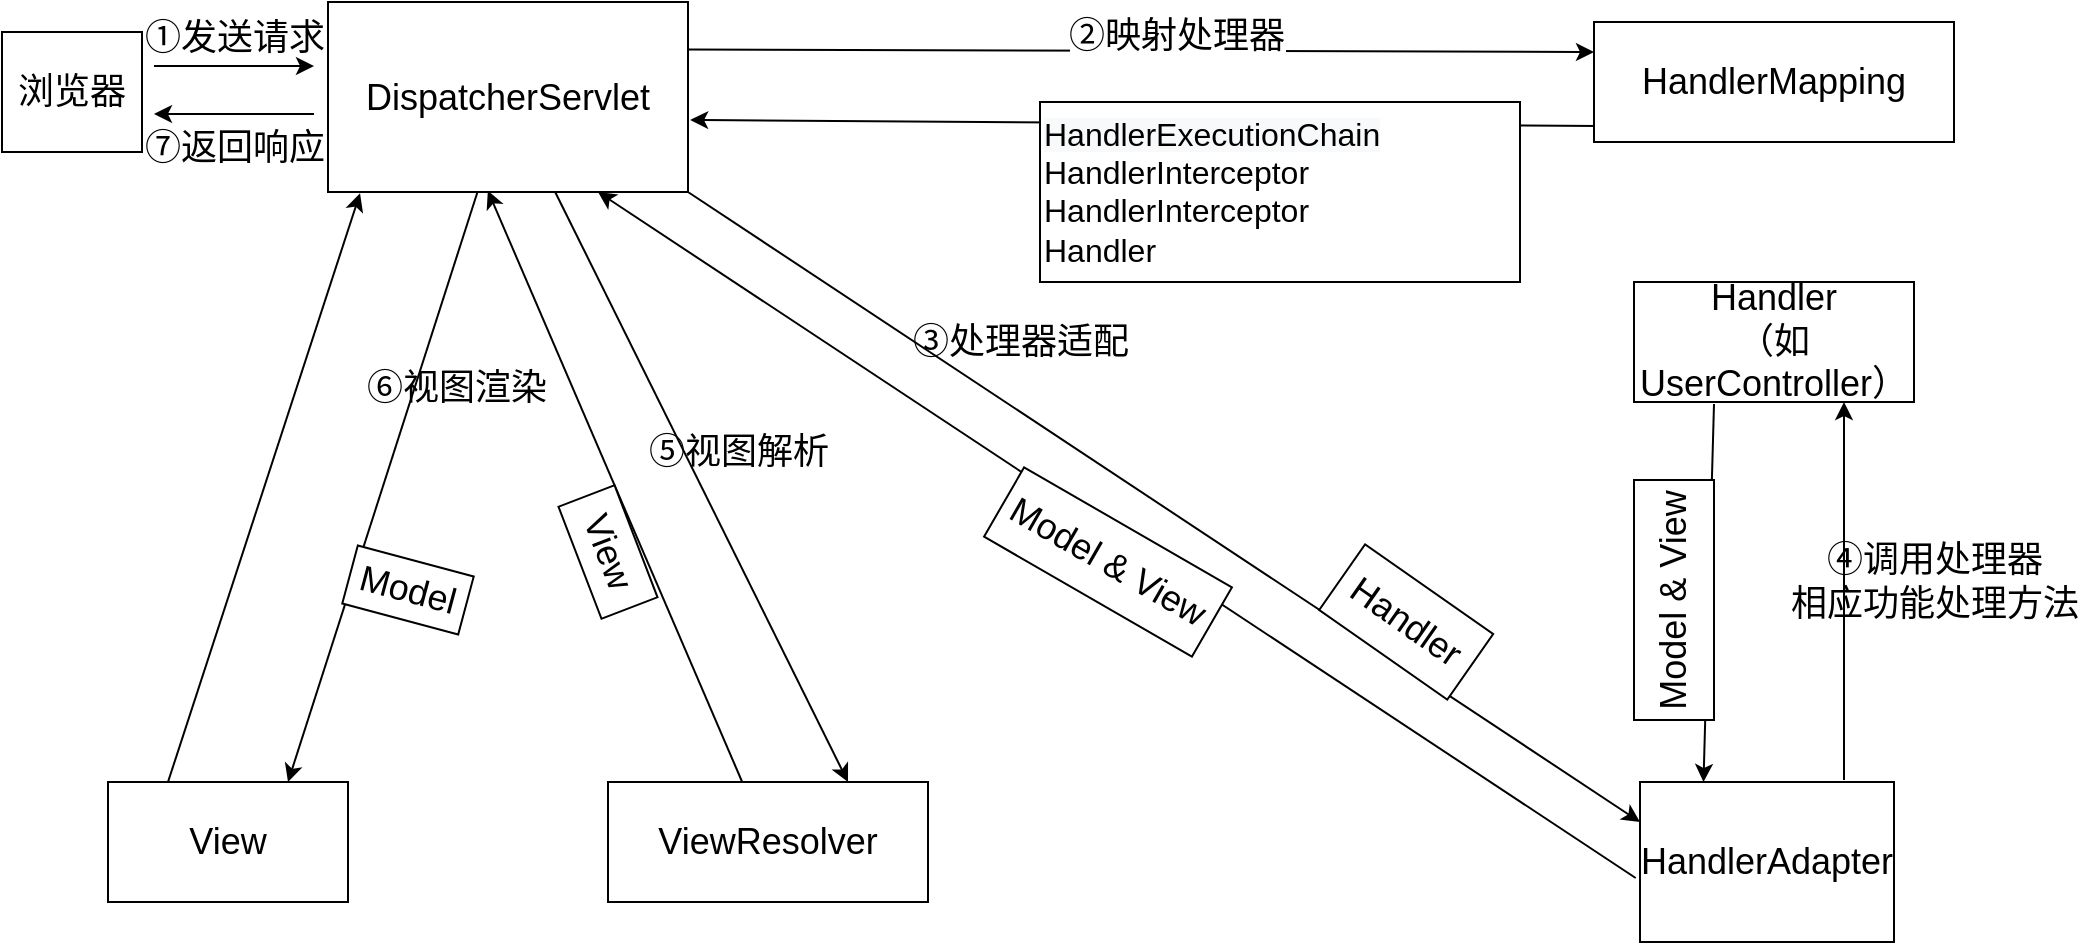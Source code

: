 <mxfile version="18.1.1" type="github">
  <diagram id="CJmtZNZUQu7riZG6ckMO" name="第 1 页">
    <mxGraphModel dx="1422" dy="794" grid="1" gridSize="10" guides="1" tooltips="1" connect="1" arrows="1" fold="1" page="1" pageScale="1" pageWidth="827" pageHeight="1169" math="0" shadow="0">
      <root>
        <mxCell id="0" />
        <mxCell id="1" parent="0" />
        <mxCell id="KosZsacg5SAkSG2wEO6T-3" value="②映射处理器" style="rounded=0;orthogonalLoop=1;jettySize=auto;html=1;fontSize=18;exitX=1;exitY=0.25;exitDx=0;exitDy=0;entryX=0;entryY=0.25;entryDx=0;entryDy=0;" parent="1" target="KosZsacg5SAkSG2wEO6T-2" edge="1" source="KosZsacg5SAkSG2wEO6T-1">
          <mxGeometry x="0.074" y="7" relative="1" as="geometry">
            <mxPoint x="383.92" y="286.94" as="sourcePoint" />
            <mxPoint x="805" y="287" as="targetPoint" />
            <mxPoint as="offset" />
          </mxGeometry>
        </mxCell>
        <mxCell id="KosZsacg5SAkSG2wEO6T-28" value="⑤视图解析" style="edgeStyle=none;rounded=0;orthogonalLoop=1;jettySize=auto;html=1;entryX=0.75;entryY=0;entryDx=0;entryDy=0;labelBackgroundColor=none;fontSize=18;" parent="1" source="KosZsacg5SAkSG2wEO6T-1" target="KosZsacg5SAkSG2wEO6T-26" edge="1">
          <mxGeometry x="-0.05" y="24" relative="1" as="geometry">
            <mxPoint as="offset" />
          </mxGeometry>
        </mxCell>
        <mxCell id="KosZsacg5SAkSG2wEO6T-31" value="⑥视图渲染" style="edgeStyle=none;rounded=0;orthogonalLoop=1;jettySize=auto;html=1;entryX=0.75;entryY=0;entryDx=0;entryDy=0;labelBackgroundColor=none;fontSize=18;" parent="1" source="KosZsacg5SAkSG2wEO6T-1" target="KosZsacg5SAkSG2wEO6T-27" edge="1">
          <mxGeometry x="-0.375" y="20" relative="1" as="geometry">
            <mxPoint as="offset" />
          </mxGeometry>
        </mxCell>
        <mxCell id="KosZsacg5SAkSG2wEO6T-1" value="DispatcherServlet" style="rounded=0;whiteSpace=wrap;html=1;fontSize=18;fontStyle=0" parent="1" vertex="1">
          <mxGeometry x="200" y="260" width="180" height="95" as="geometry" />
        </mxCell>
        <mxCell id="KosZsacg5SAkSG2wEO6T-13" style="edgeStyle=none;rounded=0;orthogonalLoop=1;jettySize=auto;html=1;labelBackgroundColor=none;fontSize=18;exitX=0.011;exitY=0.867;exitDx=0;exitDy=0;exitPerimeter=0;entryX=1.006;entryY=0.621;entryDx=0;entryDy=0;entryPerimeter=0;" parent="1" source="KosZsacg5SAkSG2wEO6T-2" target="KosZsacg5SAkSG2wEO6T-1" edge="1">
          <mxGeometry relative="1" as="geometry">
            <mxPoint x="390" y="322" as="targetPoint" />
          </mxGeometry>
        </mxCell>
        <mxCell id="KosZsacg5SAkSG2wEO6T-2" value="HandlerMapping" style="rounded=0;whiteSpace=wrap;html=1;fontSize=18;fontStyle=0" parent="1" vertex="1">
          <mxGeometry x="833" y="270" width="180" height="60" as="geometry" />
        </mxCell>
        <mxCell id="KosZsacg5SAkSG2wEO6T-4" value="浏览器" style="rounded=0;whiteSpace=wrap;html=1;fontSize=18;" parent="1" vertex="1">
          <mxGeometry x="37" y="275" width="70" height="60" as="geometry" />
        </mxCell>
        <mxCell id="KosZsacg5SAkSG2wEO6T-7" value="①发送请求" style="endArrow=classic;html=1;rounded=0;fontSize=18;labelBackgroundColor=none;verticalAlign=bottom;" parent="1" edge="1">
          <mxGeometry width="50" height="50" relative="1" as="geometry">
            <mxPoint x="113" y="292" as="sourcePoint" />
            <mxPoint x="193" y="292" as="targetPoint" />
          </mxGeometry>
        </mxCell>
        <mxCell id="KosZsacg5SAkSG2wEO6T-8" value="⑦返回响应" style="endArrow=classic;html=1;rounded=0;labelBackgroundColor=none;fontSize=18;verticalAlign=top;" parent="1" edge="1">
          <mxGeometry width="50" height="50" relative="1" as="geometry">
            <mxPoint x="193" y="316" as="sourcePoint" />
            <mxPoint x="113" y="316" as="targetPoint" />
          </mxGeometry>
        </mxCell>
        <mxCell id="KosZsacg5SAkSG2wEO6T-14" value="&lt;span style=&quot;color: rgb(0, 0, 0); font-family: helvetica; font-size: 16px; font-style: normal; font-weight: 400; letter-spacing: normal; text-indent: 0px; text-transform: none; word-spacing: 0px; background-color: rgb(248, 249, 250); display: inline; float: none;&quot;&gt;HandlerExecutionChain&lt;br style=&quot;font-size: 16px;&quot;&gt;&lt;/span&gt;HandlerInterceptor&lt;br style=&quot;font-size: 16px;&quot;&gt;HandlerInterceptor&lt;br style=&quot;font-size: 16px;&quot;&gt;Handler" style="rounded=0;whiteSpace=wrap;html=1;fontSize=16;align=left;verticalAlign=top;labelPosition=center;verticalLabelPosition=middle;" parent="1" vertex="1">
          <mxGeometry x="556" y="310" width="240" height="90" as="geometry" />
        </mxCell>
        <mxCell id="KosZsacg5SAkSG2wEO6T-23" style="edgeStyle=none;rounded=0;orthogonalLoop=1;jettySize=auto;html=1;entryX=0.75;entryY=1;entryDx=0;entryDy=0;labelBackgroundColor=none;fontSize=18;exitX=-0.017;exitY=0.6;exitDx=0;exitDy=0;exitPerimeter=0;" parent="1" source="KosZsacg5SAkSG2wEO6T-15" target="KosZsacg5SAkSG2wEO6T-1" edge="1">
          <mxGeometry relative="1" as="geometry" />
        </mxCell>
        <mxCell id="KosZsacg5SAkSG2wEO6T-15" value="HandlerAdapter" style="rounded=0;whiteSpace=wrap;html=1;fontSize=18;" parent="1" vertex="1">
          <mxGeometry x="856" y="650" width="127" height="80" as="geometry" />
        </mxCell>
        <mxCell id="KosZsacg5SAkSG2wEO6T-16" value="Handler&lt;br style=&quot;font-size: 18px;&quot;&gt;&lt;font style=&quot;font-size: 18px;&quot;&gt;（如UserController）&lt;/font&gt;" style="rounded=0;whiteSpace=wrap;html=1;fontSize=18;" parent="1" vertex="1">
          <mxGeometry x="853" y="400" width="140" height="60" as="geometry" />
        </mxCell>
        <mxCell id="KosZsacg5SAkSG2wEO6T-17" value="" style="endArrow=classic;html=1;rounded=0;labelBackgroundColor=none;fontSize=18;entryX=0.25;entryY=0;entryDx=0;entryDy=0;horizontal=0;" parent="1" target="KosZsacg5SAkSG2wEO6T-15" edge="1">
          <mxGeometry x="-0.058" y="-10" width="50" height="50" relative="1" as="geometry">
            <mxPoint x="893" y="461" as="sourcePoint" />
            <mxPoint x="893" y="641" as="targetPoint" />
            <mxPoint as="offset" />
          </mxGeometry>
        </mxCell>
        <mxCell id="KosZsacg5SAkSG2wEO6T-18" value="④调用处理器&lt;br style=&quot;font-size: 18px;&quot;&gt;相应功能处理方法" style="endArrow=classic;html=1;rounded=0;labelBackgroundColor=none;fontSize=18;entryX=0.75;entryY=1;entryDx=0;entryDy=0;horizontal=1;" parent="1" target="KosZsacg5SAkSG2wEO6T-16" edge="1">
          <mxGeometry x="0.048" y="-45" width="50" height="50" relative="1" as="geometry">
            <mxPoint x="958" y="649" as="sourcePoint" />
            <mxPoint x="958" y="469" as="targetPoint" />
            <mxPoint as="offset" />
          </mxGeometry>
        </mxCell>
        <mxCell id="KosZsacg5SAkSG2wEO6T-20" value="Model &amp;amp; View" style="rounded=0;whiteSpace=wrap;html=1;fontSize=18;horizontal=0;" parent="1" vertex="1">
          <mxGeometry x="853" y="499" width="40" height="120" as="geometry" />
        </mxCell>
        <mxCell id="KosZsacg5SAkSG2wEO6T-22" value="③处理器适配" style="edgeStyle=none;rounded=0;orthogonalLoop=1;jettySize=auto;html=1;entryX=1;entryY=1;entryDx=0;entryDy=0;labelBackgroundColor=none;fontSize=18;endArrow=none;exitX=0;exitY=0.25;exitDx=0;exitDy=0;startArrow=classic;startFill=1;" parent="1" source="KosZsacg5SAkSG2wEO6T-15" target="KosZsacg5SAkSG2wEO6T-1" edge="1">
          <mxGeometry x="0.37" y="-29" relative="1" as="geometry">
            <mxPoint x="850" y="600" as="sourcePoint" />
            <mxPoint x="615.238" y="520.453" as="targetPoint" />
            <mxPoint as="offset" />
          </mxGeometry>
        </mxCell>
        <mxCell id="KosZsacg5SAkSG2wEO6T-24" value="Handler" style="rounded=0;whiteSpace=wrap;html=1;fontSize=18;rotation=35;" parent="1" vertex="1">
          <mxGeometry x="700" y="550" width="78.19" height="40" as="geometry" />
        </mxCell>
        <mxCell id="KosZsacg5SAkSG2wEO6T-25" value="Model &amp;amp; View" style="rounded=0;whiteSpace=wrap;html=1;fontSize=18;horizontal=0;rotation=120;" parent="1" vertex="1">
          <mxGeometry x="570" y="480" width="40" height="120" as="geometry" />
        </mxCell>
        <mxCell id="KosZsacg5SAkSG2wEO6T-29" style="edgeStyle=none;rounded=0;orthogonalLoop=1;jettySize=auto;html=1;entryX=0.444;entryY=0.993;entryDx=0;entryDy=0;entryPerimeter=0;labelBackgroundColor=none;fontSize=18;" parent="1" source="KosZsacg5SAkSG2wEO6T-26" target="KosZsacg5SAkSG2wEO6T-1" edge="1">
          <mxGeometry relative="1" as="geometry" />
        </mxCell>
        <mxCell id="KosZsacg5SAkSG2wEO6T-26" value="ViewResolver" style="rounded=0;whiteSpace=wrap;html=1;fontSize=18;" parent="1" vertex="1">
          <mxGeometry x="340" y="650" width="160" height="60" as="geometry" />
        </mxCell>
        <mxCell id="KosZsacg5SAkSG2wEO6T-33" style="edgeStyle=none;rounded=0;orthogonalLoop=1;jettySize=auto;html=1;labelBackgroundColor=none;fontSize=18;exitX=0.25;exitY=0;exitDx=0;exitDy=0;entryX=0.089;entryY=1.007;entryDx=0;entryDy=0;entryPerimeter=0;" parent="1" source="KosZsacg5SAkSG2wEO6T-27" target="KosZsacg5SAkSG2wEO6T-1" edge="1">
          <mxGeometry relative="1" as="geometry">
            <mxPoint x="220" y="380" as="targetPoint" />
          </mxGeometry>
        </mxCell>
        <mxCell id="KosZsacg5SAkSG2wEO6T-27" value="View" style="rounded=0;whiteSpace=wrap;html=1;fontSize=18;" parent="1" vertex="1">
          <mxGeometry x="90" y="650" width="120" height="60" as="geometry" />
        </mxCell>
        <mxCell id="KosZsacg5SAkSG2wEO6T-30" value="View" style="rounded=0;whiteSpace=wrap;html=1;fontSize=18;rotation=69;" parent="1" vertex="1">
          <mxGeometry x="310" y="520" width="60" height="30" as="geometry" />
        </mxCell>
        <mxCell id="KosZsacg5SAkSG2wEO6T-32" value="Model" style="rounded=0;whiteSpace=wrap;html=1;fontSize=18;rotation=15;" parent="1" vertex="1">
          <mxGeometry x="210" y="539" width="60" height="30" as="geometry" />
        </mxCell>
      </root>
    </mxGraphModel>
  </diagram>
</mxfile>
